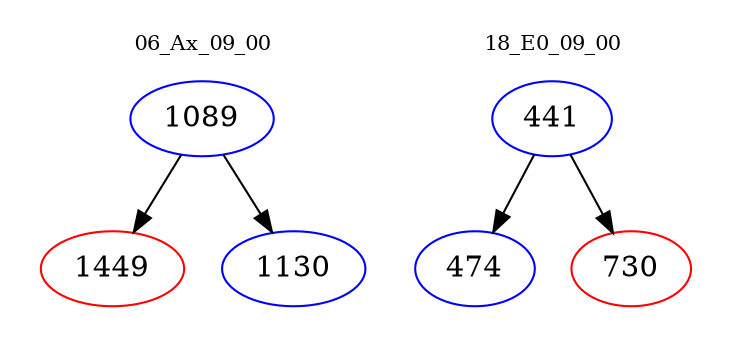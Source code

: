 digraph{
subgraph cluster_0 {
color = white
label = "06_Ax_09_00";
fontsize=10;
T0_1089 [label="1089", color="blue"]
T0_1089 -> T0_1449 [color="black"]
T0_1449 [label="1449", color="red"]
T0_1089 -> T0_1130 [color="black"]
T0_1130 [label="1130", color="blue"]
}
subgraph cluster_1 {
color = white
label = "18_E0_09_00";
fontsize=10;
T1_441 [label="441", color="blue"]
T1_441 -> T1_474 [color="black"]
T1_474 [label="474", color="blue"]
T1_441 -> T1_730 [color="black"]
T1_730 [label="730", color="red"]
}
}
